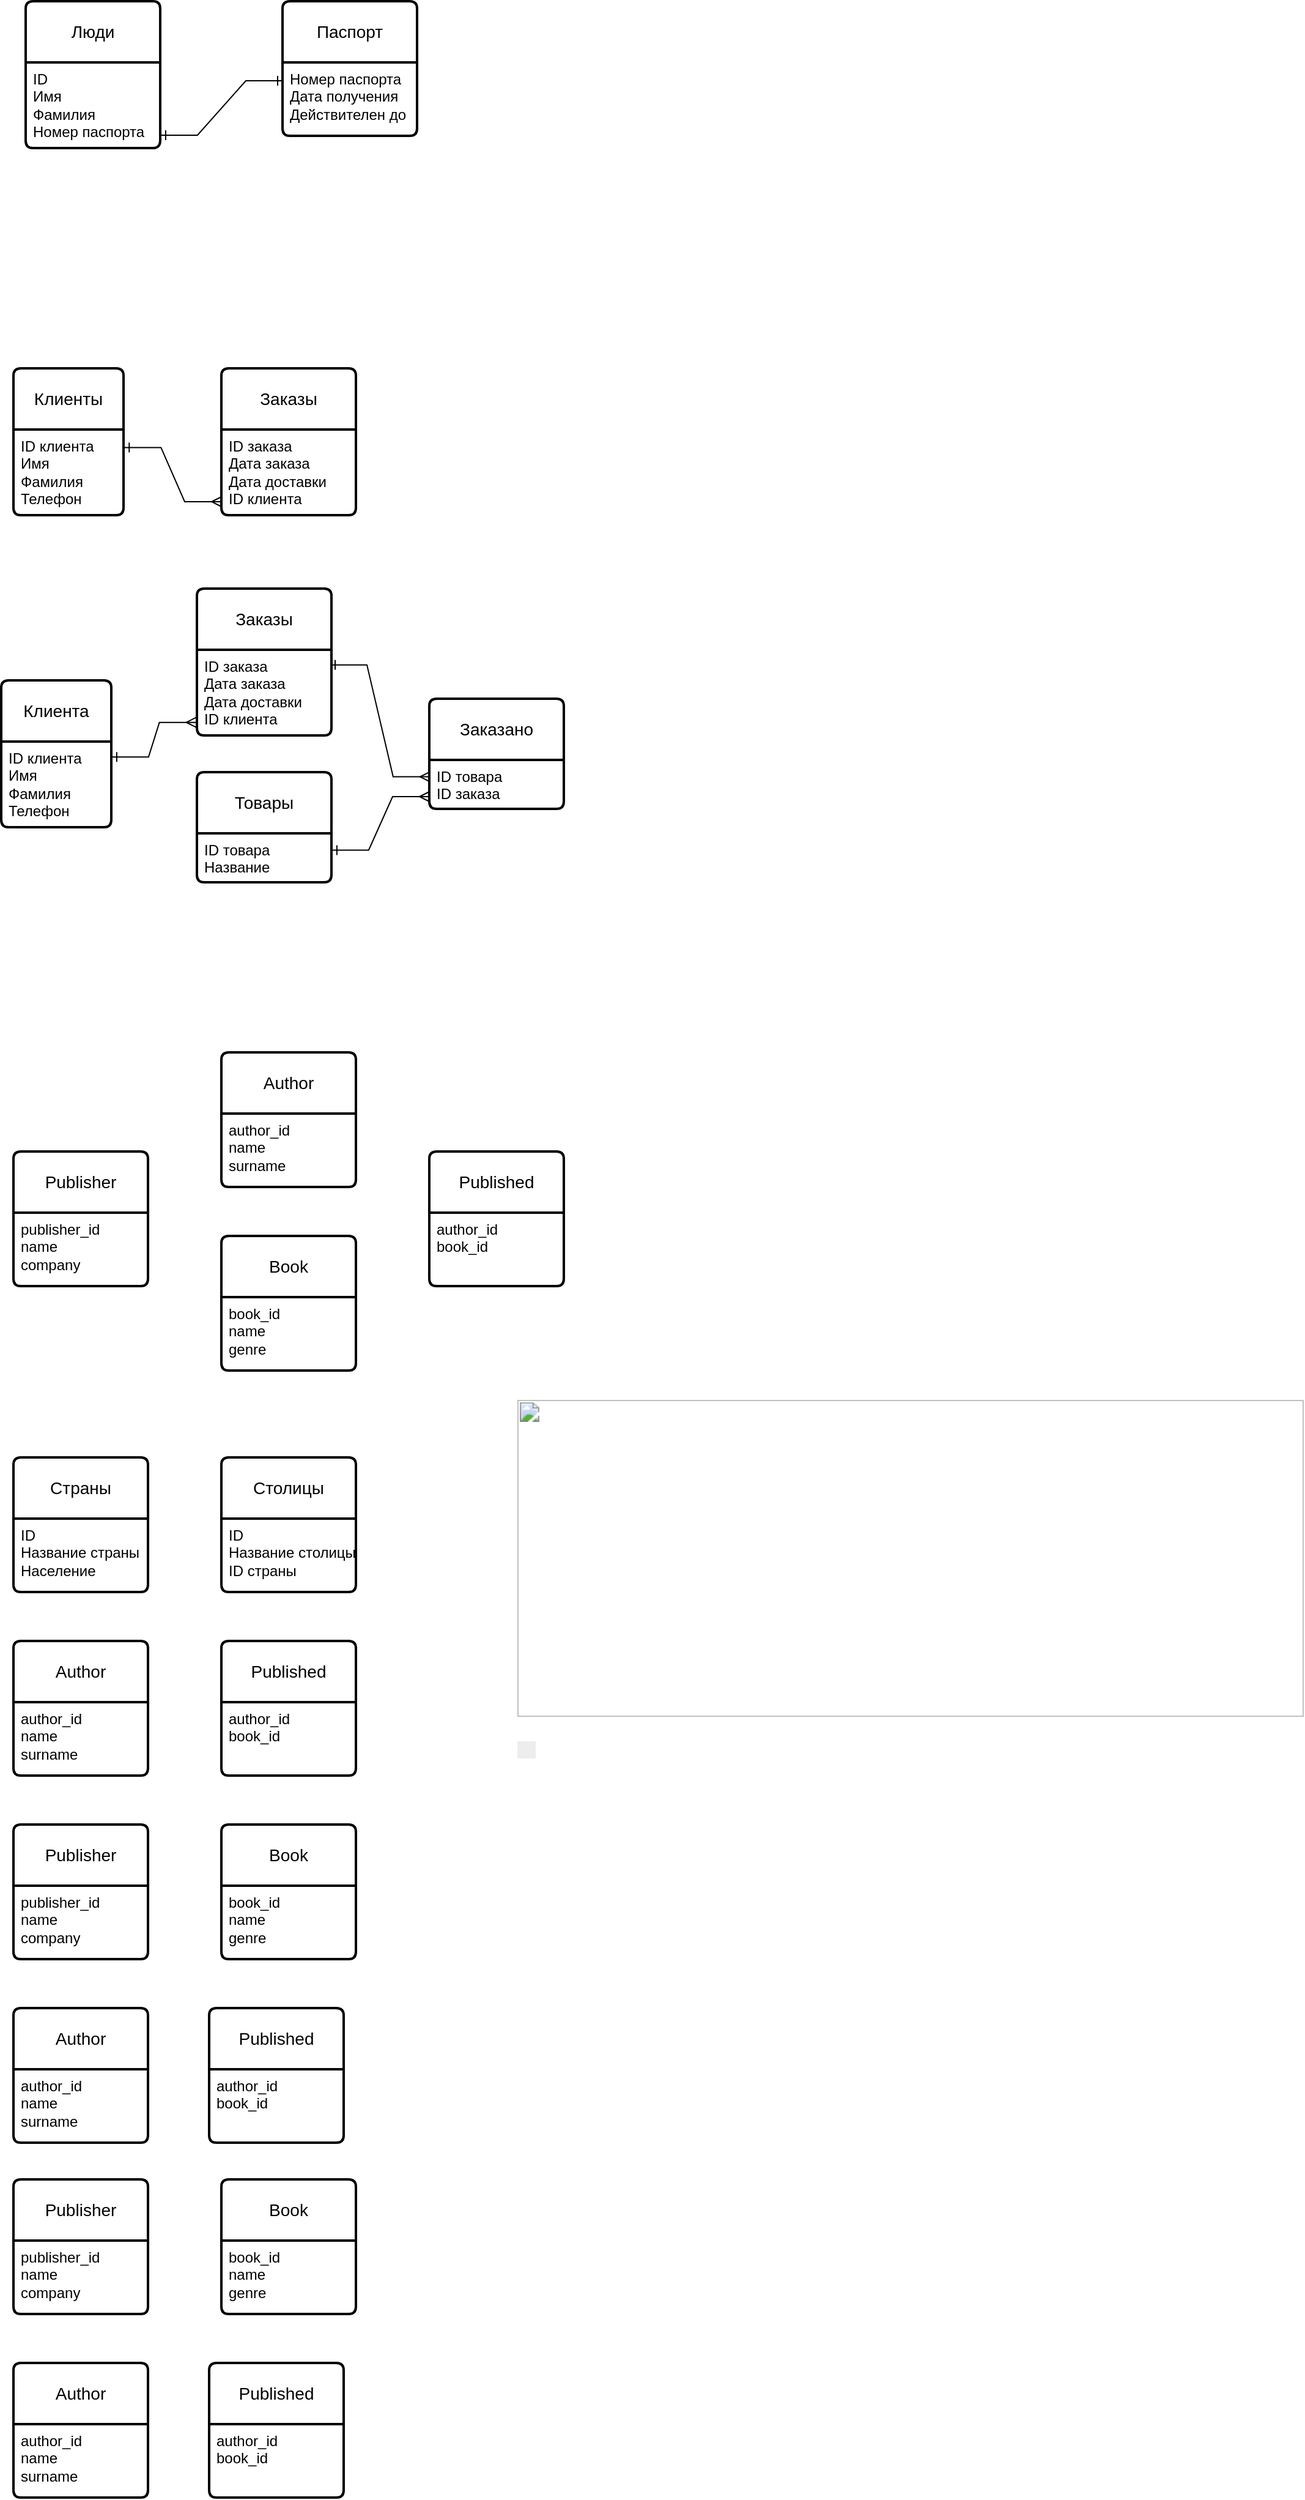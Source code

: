 <mxfile version="22.0.4" type="github">
  <diagram name="Страница 1" id="JMkcwDUx_w54VcmUi49t">
    <mxGraphModel dx="627" dy="371" grid="1" gridSize="10" guides="1" tooltips="1" connect="1" arrows="1" fold="1" page="1" pageScale="1" pageWidth="827" pageHeight="1169" math="0" shadow="0">
      <root>
        <mxCell id="0" />
        <mxCell id="1" parent="0" />
        <mxCell id="TCht4MfJb8BHtpLHt9M9-1" value="Паспорт" style="swimlane;childLayout=stackLayout;horizontal=1;startSize=50;horizontalStack=0;rounded=1;fontSize=14;fontStyle=0;strokeWidth=2;resizeParent=0;resizeLast=1;shadow=0;dashed=0;align=center;arcSize=4;whiteSpace=wrap;html=1;" parent="1" vertex="1">
          <mxGeometry x="270" y="40" width="110" height="110" as="geometry" />
        </mxCell>
        <mxCell id="TCht4MfJb8BHtpLHt9M9-2" value="Номер паспорта&lt;br&gt;Дата получения&lt;br&gt;Действителен до" style="align=left;strokeColor=none;fillColor=none;spacingLeft=4;fontSize=12;verticalAlign=top;resizable=0;rotatable=0;part=1;html=1;" parent="TCht4MfJb8BHtpLHt9M9-1" vertex="1">
          <mxGeometry y="50" width="110" height="60" as="geometry" />
        </mxCell>
        <mxCell id="TCht4MfJb8BHtpLHt9M9-3" value="Люди" style="swimlane;childLayout=stackLayout;horizontal=1;startSize=50;horizontalStack=0;rounded=1;fontSize=14;fontStyle=0;strokeWidth=2;resizeParent=0;resizeLast=1;shadow=0;dashed=0;align=center;arcSize=4;whiteSpace=wrap;html=1;" parent="1" vertex="1">
          <mxGeometry x="60" y="40" width="110" height="120" as="geometry" />
        </mxCell>
        <mxCell id="TCht4MfJb8BHtpLHt9M9-4" value="ID&lt;br&gt;Имя&lt;br&gt;Фамилия&lt;br&gt;Номер паспорта" style="align=left;strokeColor=none;fillColor=none;spacingLeft=4;fontSize=12;verticalAlign=top;resizable=0;rotatable=0;part=1;html=1;" parent="TCht4MfJb8BHtpLHt9M9-3" vertex="1">
          <mxGeometry y="50" width="110" height="70" as="geometry" />
        </mxCell>
        <mxCell id="TCht4MfJb8BHtpLHt9M9-5" value="Заказы" style="swimlane;childLayout=stackLayout;horizontal=1;startSize=50;horizontalStack=0;rounded=1;fontSize=14;fontStyle=0;strokeWidth=2;resizeParent=0;resizeLast=1;shadow=0;dashed=0;align=center;arcSize=4;whiteSpace=wrap;html=1;" parent="1" vertex="1">
          <mxGeometry x="220" y="340" width="110" height="120" as="geometry" />
        </mxCell>
        <mxCell id="TCht4MfJb8BHtpLHt9M9-6" value="ID заказа&lt;br&gt;Дата заказа&lt;br&gt;Дата доставки&lt;br&gt;ID клиента" style="align=left;strokeColor=none;fillColor=none;spacingLeft=4;fontSize=12;verticalAlign=top;resizable=0;rotatable=0;part=1;html=1;" parent="TCht4MfJb8BHtpLHt9M9-5" vertex="1">
          <mxGeometry y="50" width="110" height="70" as="geometry" />
        </mxCell>
        <mxCell id="TCht4MfJb8BHtpLHt9M9-7" value="Клиенты" style="swimlane;childLayout=stackLayout;horizontal=1;startSize=50;horizontalStack=0;rounded=1;fontSize=14;fontStyle=0;strokeWidth=2;resizeParent=0;resizeLast=1;shadow=0;dashed=0;align=center;arcSize=4;whiteSpace=wrap;html=1;" parent="1" vertex="1">
          <mxGeometry x="50" y="340" width="90" height="120" as="geometry" />
        </mxCell>
        <mxCell id="TCht4MfJb8BHtpLHt9M9-8" value="ID клиента&lt;br&gt;Имя&lt;br&gt;Фамилия&lt;br&gt;Телефон" style="align=left;strokeColor=none;fillColor=none;spacingLeft=4;fontSize=12;verticalAlign=top;resizable=0;rotatable=0;part=1;html=1;" parent="TCht4MfJb8BHtpLHt9M9-7" vertex="1">
          <mxGeometry y="50" width="90" height="70" as="geometry" />
        </mxCell>
        <mxCell id="TCht4MfJb8BHtpLHt9M9-9" value="Товары" style="swimlane;childLayout=stackLayout;horizontal=1;startSize=50;horizontalStack=0;rounded=1;fontSize=14;fontStyle=0;strokeWidth=2;resizeParent=0;resizeLast=1;shadow=0;dashed=0;align=center;arcSize=4;whiteSpace=wrap;html=1;" parent="1" vertex="1">
          <mxGeometry x="200" y="670" width="110" height="90" as="geometry" />
        </mxCell>
        <mxCell id="TCht4MfJb8BHtpLHt9M9-10" value="ID товара&lt;br&gt;Название" style="align=left;strokeColor=none;fillColor=none;spacingLeft=4;fontSize=12;verticalAlign=top;resizable=0;rotatable=0;part=1;html=1;" parent="TCht4MfJb8BHtpLHt9M9-9" vertex="1">
          <mxGeometry y="50" width="110" height="40" as="geometry" />
        </mxCell>
        <mxCell id="TCht4MfJb8BHtpLHt9M9-11" value="Заказы" style="swimlane;childLayout=stackLayout;horizontal=1;startSize=50;horizontalStack=0;rounded=1;fontSize=14;fontStyle=0;strokeWidth=2;resizeParent=0;resizeLast=1;shadow=0;dashed=0;align=center;arcSize=4;whiteSpace=wrap;html=1;" parent="1" vertex="1">
          <mxGeometry x="200" y="520" width="110" height="120" as="geometry" />
        </mxCell>
        <mxCell id="TCht4MfJb8BHtpLHt9M9-12" value="ID заказа&lt;br style=&quot;border-color: var(--border-color);&quot;&gt;Дата заказа&lt;br style=&quot;border-color: var(--border-color);&quot;&gt;Дата доставки&lt;br style=&quot;border-color: var(--border-color);&quot;&gt;ID клиента" style="align=left;strokeColor=none;fillColor=none;spacingLeft=4;fontSize=12;verticalAlign=top;resizable=0;rotatable=0;part=1;html=1;" parent="TCht4MfJb8BHtpLHt9M9-11" vertex="1">
          <mxGeometry y="50" width="110" height="70" as="geometry" />
        </mxCell>
        <mxCell id="TCht4MfJb8BHtpLHt9M9-13" value="Заказано" style="swimlane;childLayout=stackLayout;horizontal=1;startSize=50;horizontalStack=0;rounded=1;fontSize=14;fontStyle=0;strokeWidth=2;resizeParent=0;resizeLast=1;shadow=0;dashed=0;align=center;arcSize=4;whiteSpace=wrap;html=1;" parent="1" vertex="1">
          <mxGeometry x="390" y="610" width="110" height="90" as="geometry" />
        </mxCell>
        <mxCell id="TCht4MfJb8BHtpLHt9M9-14" value="ID товара&lt;br&gt;ID заказа" style="align=left;strokeColor=none;fillColor=none;spacingLeft=4;fontSize=12;verticalAlign=top;resizable=0;rotatable=0;part=1;html=1;" parent="TCht4MfJb8BHtpLHt9M9-13" vertex="1">
          <mxGeometry y="50" width="110" height="40" as="geometry" />
        </mxCell>
        <mxCell id="TCht4MfJb8BHtpLHt9M9-15" value="" style="edgeStyle=entityRelationEdgeStyle;fontSize=12;html=1;endArrow=ERmany;rounded=0;exitX=1.004;exitY=0.344;exitDx=0;exitDy=0;exitPerimeter=0;entryX=0;entryY=0.75;entryDx=0;entryDy=0;startArrow=ERone;startFill=0;endFill=0;" parent="1" source="TCht4MfJb8BHtpLHt9M9-10" target="TCht4MfJb8BHtpLHt9M9-14" edge="1">
          <mxGeometry width="100" height="100" relative="1" as="geometry">
            <mxPoint x="290" y="720" as="sourcePoint" />
            <mxPoint x="390" y="620" as="targetPoint" />
          </mxGeometry>
        </mxCell>
        <mxCell id="TCht4MfJb8BHtpLHt9M9-16" value="" style="edgeStyle=entityRelationEdgeStyle;fontSize=12;html=1;endArrow=ERmany;rounded=0;exitX=0.991;exitY=0.176;exitDx=0;exitDy=0;exitPerimeter=0;entryX=0.004;entryY=0.344;entryDx=0;entryDy=0;entryPerimeter=0;startArrow=ERone;startFill=0;endFill=0;" parent="1" source="TCht4MfJb8BHtpLHt9M9-12" target="TCht4MfJb8BHtpLHt9M9-14" edge="1">
          <mxGeometry width="100" height="100" relative="1" as="geometry">
            <mxPoint x="290" y="720" as="sourcePoint" />
            <mxPoint x="390" y="620" as="targetPoint" />
          </mxGeometry>
        </mxCell>
        <mxCell id="TCht4MfJb8BHtpLHt9M9-17" value="Клиента" style="swimlane;childLayout=stackLayout;horizontal=1;startSize=50;horizontalStack=0;rounded=1;fontSize=14;fontStyle=0;strokeWidth=2;resizeParent=0;resizeLast=1;shadow=0;dashed=0;align=center;arcSize=4;whiteSpace=wrap;html=1;" parent="1" vertex="1">
          <mxGeometry x="40" y="595" width="90" height="120" as="geometry" />
        </mxCell>
        <mxCell id="TCht4MfJb8BHtpLHt9M9-18" value="ID клиента&lt;br style=&quot;border-color: var(--border-color);&quot;&gt;Имя&lt;br style=&quot;border-color: var(--border-color);&quot;&gt;Фамилия&lt;br style=&quot;border-color: var(--border-color);&quot;&gt;Телефон" style="align=left;strokeColor=none;fillColor=none;spacingLeft=4;fontSize=12;verticalAlign=top;resizable=0;rotatable=0;part=1;html=1;" parent="TCht4MfJb8BHtpLHt9M9-17" vertex="1">
          <mxGeometry y="50" width="90" height="70" as="geometry" />
        </mxCell>
        <mxCell id="TCht4MfJb8BHtpLHt9M9-19" value="" style="edgeStyle=entityRelationEdgeStyle;fontSize=12;html=1;endArrow=ERmany;rounded=0;exitX=1.005;exitY=0.18;exitDx=0;exitDy=0;exitPerimeter=0;entryX=-0.006;entryY=0.848;entryDx=0;entryDy=0;entryPerimeter=0;startArrow=ERone;startFill=0;endFill=0;" parent="1" source="TCht4MfJb8BHtpLHt9M9-18" target="TCht4MfJb8BHtpLHt9M9-12" edge="1">
          <mxGeometry width="100" height="100" relative="1" as="geometry">
            <mxPoint x="110" y="740" as="sourcePoint" />
            <mxPoint x="200" y="584" as="targetPoint" />
          </mxGeometry>
        </mxCell>
        <mxCell id="TCht4MfJb8BHtpLHt9M9-21" value="" style="edgeStyle=entityRelationEdgeStyle;fontSize=12;html=1;endArrow=ERone;startArrow=ERone;rounded=0;exitX=1.004;exitY=0.85;exitDx=0;exitDy=0;exitPerimeter=0;entryX=0;entryY=0.25;entryDx=0;entryDy=0;startFill=0;endFill=0;" parent="1" source="TCht4MfJb8BHtpLHt9M9-4" target="TCht4MfJb8BHtpLHt9M9-2" edge="1">
          <mxGeometry width="100" height="100" relative="1" as="geometry">
            <mxPoint x="190" y="190" as="sourcePoint" />
            <mxPoint x="290" y="90" as="targetPoint" />
          </mxGeometry>
        </mxCell>
        <mxCell id="TCht4MfJb8BHtpLHt9M9-22" value="Book" style="swimlane;childLayout=stackLayout;horizontal=1;startSize=50;horizontalStack=0;rounded=1;fontSize=14;fontStyle=0;strokeWidth=2;resizeParent=0;resizeLast=1;shadow=0;dashed=0;align=center;arcSize=4;whiteSpace=wrap;html=1;" parent="1" vertex="1">
          <mxGeometry x="220" y="1049" width="110" height="110" as="geometry" />
        </mxCell>
        <mxCell id="TCht4MfJb8BHtpLHt9M9-23" value="book_id&lt;br&gt;name&lt;br&gt;genre" style="align=left;strokeColor=none;fillColor=none;spacingLeft=4;fontSize=12;verticalAlign=top;resizable=0;rotatable=0;part=1;html=1;" parent="TCht4MfJb8BHtpLHt9M9-22" vertex="1">
          <mxGeometry y="50" width="110" height="60" as="geometry" />
        </mxCell>
        <mxCell id="TCht4MfJb8BHtpLHt9M9-24" value="Author" style="swimlane;childLayout=stackLayout;horizontal=1;startSize=50;horizontalStack=0;rounded=1;fontSize=14;fontStyle=0;strokeWidth=2;resizeParent=0;resizeLast=1;shadow=0;dashed=0;align=center;arcSize=4;whiteSpace=wrap;html=1;" parent="1" vertex="1">
          <mxGeometry x="220" y="899" width="110" height="110" as="geometry" />
        </mxCell>
        <mxCell id="TCht4MfJb8BHtpLHt9M9-25" value="author_id&lt;br&gt;name&lt;br&gt;surname" style="align=left;strokeColor=none;fillColor=none;spacingLeft=4;fontSize=12;verticalAlign=top;resizable=0;rotatable=0;part=1;html=1;" parent="TCht4MfJb8BHtpLHt9M9-24" vertex="1">
          <mxGeometry y="50" width="110" height="60" as="geometry" />
        </mxCell>
        <mxCell id="TCht4MfJb8BHtpLHt9M9-26" value="Publisher" style="swimlane;childLayout=stackLayout;horizontal=1;startSize=50;horizontalStack=0;rounded=1;fontSize=14;fontStyle=0;strokeWidth=2;resizeParent=0;resizeLast=1;shadow=0;dashed=0;align=center;arcSize=4;whiteSpace=wrap;html=1;" parent="1" vertex="1">
          <mxGeometry x="50" y="980" width="110" height="110" as="geometry" />
        </mxCell>
        <mxCell id="TCht4MfJb8BHtpLHt9M9-27" value="publisher_id&lt;br&gt;name&lt;br&gt;company" style="align=left;strokeColor=none;fillColor=none;spacingLeft=4;fontSize=12;verticalAlign=top;resizable=0;rotatable=0;part=1;html=1;" parent="TCht4MfJb8BHtpLHt9M9-26" vertex="1">
          <mxGeometry y="50" width="110" height="60" as="geometry" />
        </mxCell>
        <mxCell id="TCht4MfJb8BHtpLHt9M9-28" value="Published" style="swimlane;childLayout=stackLayout;horizontal=1;startSize=50;horizontalStack=0;rounded=1;fontSize=14;fontStyle=0;strokeWidth=2;resizeParent=0;resizeLast=1;shadow=0;dashed=0;align=center;arcSize=4;whiteSpace=wrap;html=1;" parent="1" vertex="1">
          <mxGeometry x="390" y="980" width="110" height="110" as="geometry" />
        </mxCell>
        <mxCell id="TCht4MfJb8BHtpLHt9M9-29" value="author_id&lt;br&gt;book_id" style="align=left;strokeColor=none;fillColor=none;spacingLeft=4;fontSize=12;verticalAlign=top;resizable=0;rotatable=0;part=1;html=1;" parent="TCht4MfJb8BHtpLHt9M9-28" vertex="1">
          <mxGeometry y="50" width="110" height="60" as="geometry" />
        </mxCell>
        <mxCell id="TCht4MfJb8BHtpLHt9M9-30" value="Столицы" style="swimlane;childLayout=stackLayout;horizontal=1;startSize=50;horizontalStack=0;rounded=1;fontSize=14;fontStyle=0;strokeWidth=2;resizeParent=0;resizeLast=1;shadow=0;dashed=0;align=center;arcSize=4;whiteSpace=wrap;html=1;" parent="1" vertex="1">
          <mxGeometry x="220" y="1230" width="110" height="110" as="geometry" />
        </mxCell>
        <mxCell id="TCht4MfJb8BHtpLHt9M9-31" value="ID&lt;br&gt;Название столицы&lt;br&gt;ID страны" style="align=left;strokeColor=none;fillColor=none;spacingLeft=4;fontSize=12;verticalAlign=top;resizable=0;rotatable=0;part=1;html=1;" parent="TCht4MfJb8BHtpLHt9M9-30" vertex="1">
          <mxGeometry y="50" width="110" height="60" as="geometry" />
        </mxCell>
        <mxCell id="TCht4MfJb8BHtpLHt9M9-32" value="Author" style="swimlane;childLayout=stackLayout;horizontal=1;startSize=50;horizontalStack=0;rounded=1;fontSize=14;fontStyle=0;strokeWidth=2;resizeParent=0;resizeLast=1;shadow=0;dashed=0;align=center;arcSize=4;whiteSpace=wrap;html=1;" parent="1" vertex="1">
          <mxGeometry x="50" y="1380" width="110" height="110" as="geometry" />
        </mxCell>
        <mxCell id="TCht4MfJb8BHtpLHt9M9-33" value="author_id&lt;br&gt;name&lt;br&gt;surname" style="align=left;strokeColor=none;fillColor=none;spacingLeft=4;fontSize=12;verticalAlign=top;resizable=0;rotatable=0;part=1;html=1;" parent="TCht4MfJb8BHtpLHt9M9-32" vertex="1">
          <mxGeometry y="50" width="110" height="60" as="geometry" />
        </mxCell>
        <mxCell id="TCht4MfJb8BHtpLHt9M9-34" value="Страны" style="swimlane;childLayout=stackLayout;horizontal=1;startSize=50;horizontalStack=0;rounded=1;fontSize=14;fontStyle=0;strokeWidth=2;resizeParent=0;resizeLast=1;shadow=0;dashed=0;align=center;arcSize=4;whiteSpace=wrap;html=1;" parent="1" vertex="1">
          <mxGeometry x="50" y="1230" width="110" height="110" as="geometry" />
        </mxCell>
        <mxCell id="TCht4MfJb8BHtpLHt9M9-35" value="ID&lt;br&gt;Название страны&lt;br&gt;Население" style="align=left;strokeColor=none;fillColor=none;spacingLeft=4;fontSize=12;verticalAlign=top;resizable=0;rotatable=0;part=1;html=1;" parent="TCht4MfJb8BHtpLHt9M9-34" vertex="1">
          <mxGeometry y="50" width="110" height="60" as="geometry" />
        </mxCell>
        <mxCell id="TCht4MfJb8BHtpLHt9M9-36" value="Published" style="swimlane;childLayout=stackLayout;horizontal=1;startSize=50;horizontalStack=0;rounded=1;fontSize=14;fontStyle=0;strokeWidth=2;resizeParent=0;resizeLast=1;shadow=0;dashed=0;align=center;arcSize=4;whiteSpace=wrap;html=1;" parent="1" vertex="1">
          <mxGeometry x="220" y="1380" width="110" height="110" as="geometry" />
        </mxCell>
        <mxCell id="TCht4MfJb8BHtpLHt9M9-37" value="author_id&lt;br&gt;book_id" style="align=left;strokeColor=none;fillColor=none;spacingLeft=4;fontSize=12;verticalAlign=top;resizable=0;rotatable=0;part=1;html=1;" parent="TCht4MfJb8BHtpLHt9M9-36" vertex="1">
          <mxGeometry y="50" width="110" height="60" as="geometry" />
        </mxCell>
        <mxCell id="TCht4MfJb8BHtpLHt9M9-39" value="Book" style="swimlane;childLayout=stackLayout;horizontal=1;startSize=50;horizontalStack=0;rounded=1;fontSize=14;fontStyle=0;strokeWidth=2;resizeParent=0;resizeLast=1;shadow=0;dashed=0;align=center;arcSize=4;whiteSpace=wrap;html=1;" parent="1" vertex="1">
          <mxGeometry x="220" y="1530" width="110" height="110" as="geometry" />
        </mxCell>
        <mxCell id="TCht4MfJb8BHtpLHt9M9-40" value="book_id&lt;br&gt;name&lt;br&gt;genre" style="align=left;strokeColor=none;fillColor=none;spacingLeft=4;fontSize=12;verticalAlign=top;resizable=0;rotatable=0;part=1;html=1;" parent="TCht4MfJb8BHtpLHt9M9-39" vertex="1">
          <mxGeometry y="50" width="110" height="60" as="geometry" />
        </mxCell>
        <mxCell id="TCht4MfJb8BHtpLHt9M9-41" value="Author" style="swimlane;childLayout=stackLayout;horizontal=1;startSize=50;horizontalStack=0;rounded=1;fontSize=14;fontStyle=0;strokeWidth=2;resizeParent=0;resizeLast=1;shadow=0;dashed=0;align=center;arcSize=4;whiteSpace=wrap;html=1;" parent="1" vertex="1">
          <mxGeometry x="50" y="1680" width="110" height="110" as="geometry" />
        </mxCell>
        <mxCell id="TCht4MfJb8BHtpLHt9M9-42" value="author_id&lt;br&gt;name&lt;br&gt;surname" style="align=left;strokeColor=none;fillColor=none;spacingLeft=4;fontSize=12;verticalAlign=top;resizable=0;rotatable=0;part=1;html=1;" parent="TCht4MfJb8BHtpLHt9M9-41" vertex="1">
          <mxGeometry y="50" width="110" height="60" as="geometry" />
        </mxCell>
        <mxCell id="TCht4MfJb8BHtpLHt9M9-43" value="Publisher" style="swimlane;childLayout=stackLayout;horizontal=1;startSize=50;horizontalStack=0;rounded=1;fontSize=14;fontStyle=0;strokeWidth=2;resizeParent=0;resizeLast=1;shadow=0;dashed=0;align=center;arcSize=4;whiteSpace=wrap;html=1;" parent="1" vertex="1">
          <mxGeometry x="50" y="1530" width="110" height="110" as="geometry" />
        </mxCell>
        <mxCell id="TCht4MfJb8BHtpLHt9M9-44" value="publisher_id&lt;br&gt;name&lt;br&gt;company" style="align=left;strokeColor=none;fillColor=none;spacingLeft=4;fontSize=12;verticalAlign=top;resizable=0;rotatable=0;part=1;html=1;" parent="TCht4MfJb8BHtpLHt9M9-43" vertex="1">
          <mxGeometry y="50" width="110" height="60" as="geometry" />
        </mxCell>
        <mxCell id="TCht4MfJb8BHtpLHt9M9-45" value="Published" style="swimlane;childLayout=stackLayout;horizontal=1;startSize=50;horizontalStack=0;rounded=1;fontSize=14;fontStyle=0;strokeWidth=2;resizeParent=0;resizeLast=1;shadow=0;dashed=0;align=center;arcSize=4;whiteSpace=wrap;html=1;" parent="1" vertex="1">
          <mxGeometry x="210" y="1680" width="110" height="110" as="geometry" />
        </mxCell>
        <mxCell id="TCht4MfJb8BHtpLHt9M9-46" value="author_id&lt;br&gt;book_id" style="align=left;strokeColor=none;fillColor=none;spacingLeft=4;fontSize=12;verticalAlign=top;resizable=0;rotatable=0;part=1;html=1;" parent="TCht4MfJb8BHtpLHt9M9-45" vertex="1">
          <mxGeometry y="50" width="110" height="60" as="geometry" />
        </mxCell>
        <mxCell id="TCht4MfJb8BHtpLHt9M9-48" value="Book" style="swimlane;childLayout=stackLayout;horizontal=1;startSize=50;horizontalStack=0;rounded=1;fontSize=14;fontStyle=0;strokeWidth=2;resizeParent=0;resizeLast=1;shadow=0;dashed=0;align=center;arcSize=4;whiteSpace=wrap;html=1;" parent="1" vertex="1">
          <mxGeometry x="220" y="1820" width="110" height="110" as="geometry" />
        </mxCell>
        <mxCell id="TCht4MfJb8BHtpLHt9M9-49" value="book_id&lt;br&gt;name&lt;br&gt;genre" style="align=left;strokeColor=none;fillColor=none;spacingLeft=4;fontSize=12;verticalAlign=top;resizable=0;rotatable=0;part=1;html=1;" parent="TCht4MfJb8BHtpLHt9M9-48" vertex="1">
          <mxGeometry y="50" width="110" height="60" as="geometry" />
        </mxCell>
        <mxCell id="TCht4MfJb8BHtpLHt9M9-50" value="Author" style="swimlane;childLayout=stackLayout;horizontal=1;startSize=50;horizontalStack=0;rounded=1;fontSize=14;fontStyle=0;strokeWidth=2;resizeParent=0;resizeLast=1;shadow=0;dashed=0;align=center;arcSize=4;whiteSpace=wrap;html=1;" parent="1" vertex="1">
          <mxGeometry x="50" y="1970" width="110" height="110" as="geometry" />
        </mxCell>
        <mxCell id="TCht4MfJb8BHtpLHt9M9-51" value="author_id&lt;br&gt;name&lt;br&gt;surname" style="align=left;strokeColor=none;fillColor=none;spacingLeft=4;fontSize=12;verticalAlign=top;resizable=0;rotatable=0;part=1;html=1;" parent="TCht4MfJb8BHtpLHt9M9-50" vertex="1">
          <mxGeometry y="50" width="110" height="60" as="geometry" />
        </mxCell>
        <mxCell id="TCht4MfJb8BHtpLHt9M9-52" value="Publisher" style="swimlane;childLayout=stackLayout;horizontal=1;startSize=50;horizontalStack=0;rounded=1;fontSize=14;fontStyle=0;strokeWidth=2;resizeParent=0;resizeLast=1;shadow=0;dashed=0;align=center;arcSize=4;whiteSpace=wrap;html=1;" parent="1" vertex="1">
          <mxGeometry x="50" y="1820" width="110" height="110" as="geometry" />
        </mxCell>
        <mxCell id="TCht4MfJb8BHtpLHt9M9-53" value="publisher_id&lt;br&gt;name&lt;br&gt;company" style="align=left;strokeColor=none;fillColor=none;spacingLeft=4;fontSize=12;verticalAlign=top;resizable=0;rotatable=0;part=1;html=1;" parent="TCht4MfJb8BHtpLHt9M9-52" vertex="1">
          <mxGeometry y="50" width="110" height="60" as="geometry" />
        </mxCell>
        <mxCell id="TCht4MfJb8BHtpLHt9M9-54" value="Published" style="swimlane;childLayout=stackLayout;horizontal=1;startSize=50;horizontalStack=0;rounded=1;fontSize=14;fontStyle=0;strokeWidth=2;resizeParent=0;resizeLast=1;shadow=0;dashed=0;align=center;arcSize=4;whiteSpace=wrap;html=1;" parent="1" vertex="1">
          <mxGeometry x="210" y="1970" width="110" height="110" as="geometry" />
        </mxCell>
        <mxCell id="TCht4MfJb8BHtpLHt9M9-55" value="author_id&lt;br&gt;book_id" style="align=left;strokeColor=none;fillColor=none;spacingLeft=4;fontSize=12;verticalAlign=top;resizable=0;rotatable=0;part=1;html=1;" parent="TCht4MfJb8BHtpLHt9M9-54" vertex="1">
          <mxGeometry y="50" width="110" height="60" as="geometry" />
        </mxCell>
        <mxCell id="TCht4MfJb8BHtpLHt9M9-58" value="&lt;span data-cke-copybin-start=&quot;1&quot;&gt;​&lt;/span&gt;&lt;div tabindex=&quot;-1&quot; data-cke-widget-wrapper=&quot;1&quot; data-cke-filter=&quot;off&quot; class=&quot;cke_widget_wrapper cke_widget_block cke_widget_image cke_image_nocaption cke_widget_focused cke_widget_selected&quot; data-cke-display-name=&quot;image&quot; data-cke-widget-id=&quot;32&quot; role=&quot;region&quot; aria-label=&quot;image widget&quot;&gt;&lt;p style=&quot;text-align:center&quot; data-cke-widget-data=&quot;%7B%22hasCaption%22%3Afalse%2C%22src%22%3A%22https%3A%2F%2Fucarecdn.com%2F2916c83d-0468-4656-af37-351223a0067a%2F%22%2C%22alt%22%3A%22%22%2C%22width%22%3A%22643%22%2C%22height%22%3A%22259%22%2C%22lock%22%3Atrue%2C%22align%22%3A%22center%22%2C%22classes%22%3Anull%7D&quot; data-cke-widget-upcasted=&quot;1&quot; data-cke-widget-keep-attr=&quot;0&quot; data-widget=&quot;image&quot; class=&quot;cke_widget_element&quot;&gt;&lt;span class=&quot;cke_image_resizer_wrapper&quot;&gt;&lt;img alt=&quot;&quot; height=&quot;259&quot; data-cke-saved-name=&quot;image.png&quot; name=&quot;image.png&quot; data-cke-saved-src=&quot;https://ucarecdn.com/2916c83d-0468-4656-af37-351223a0067a/&quot; src=&quot;https://ucarecdn.com/2916c83d-0468-4656-af37-351223a0067a/&quot; width=&quot;643&quot;&gt;&lt;span class=&quot;cke_image_resizer&quot; title=&quot;Click and drag to resize&quot;&gt;​&lt;/span&gt;&lt;/span&gt;&lt;/p&gt;&lt;span class=&quot;cke_reset cke_widget_drag_handler_container&quot; style=&quot;background: url(&amp;quot;https://cdn.stepik.net/static/frontend-build/ckeditor/plugins/widget/images/handle.png&amp;quot;) rgba(220, 220, 220, 0.5); top: -15px; left: 0px;&quot;&gt;&lt;img class=&quot;cke_reset cke_widget_drag_handler&quot; data-cke-widget-drag-handler=&quot;1&quot; src=&quot;data:image/gif;base64,R0lGODlhAQABAPABAP///wAAACH5BAEKAAAALAAAAAABAAEAAAICRAEAOw==&quot; width=&quot;15&quot; title=&quot;Click and drag to move&quot; height=&quot;15&quot; role=&quot;presentation&quot;&gt;&lt;/span&gt;&lt;/div&gt;&lt;span data-cke-copybin-end=&quot;1&quot;&gt;​&lt;/span&gt;" style="text;whiteSpace=wrap;html=1;" parent="1" vertex="1">
          <mxGeometry x="460" y="1150" width="560" height="370" as="geometry" />
        </mxCell>
        <mxCell id="uDOKkXtqtoUeKULihAAO-1" value="" style="edgeStyle=entityRelationEdgeStyle;fontSize=12;html=1;endArrow=ERmany;startArrow=ERone;rounded=0;exitX=1.007;exitY=0.21;exitDx=0;exitDy=0;exitPerimeter=0;startFill=0;endFill=0;" edge="1" parent="1" source="TCht4MfJb8BHtpLHt9M9-8">
          <mxGeometry width="100" height="100" relative="1" as="geometry">
            <mxPoint x="140" y="400" as="sourcePoint" />
            <mxPoint x="220" y="449" as="targetPoint" />
            <Array as="points">
              <mxPoint x="210" y="430" />
            </Array>
          </mxGeometry>
        </mxCell>
      </root>
    </mxGraphModel>
  </diagram>
</mxfile>
